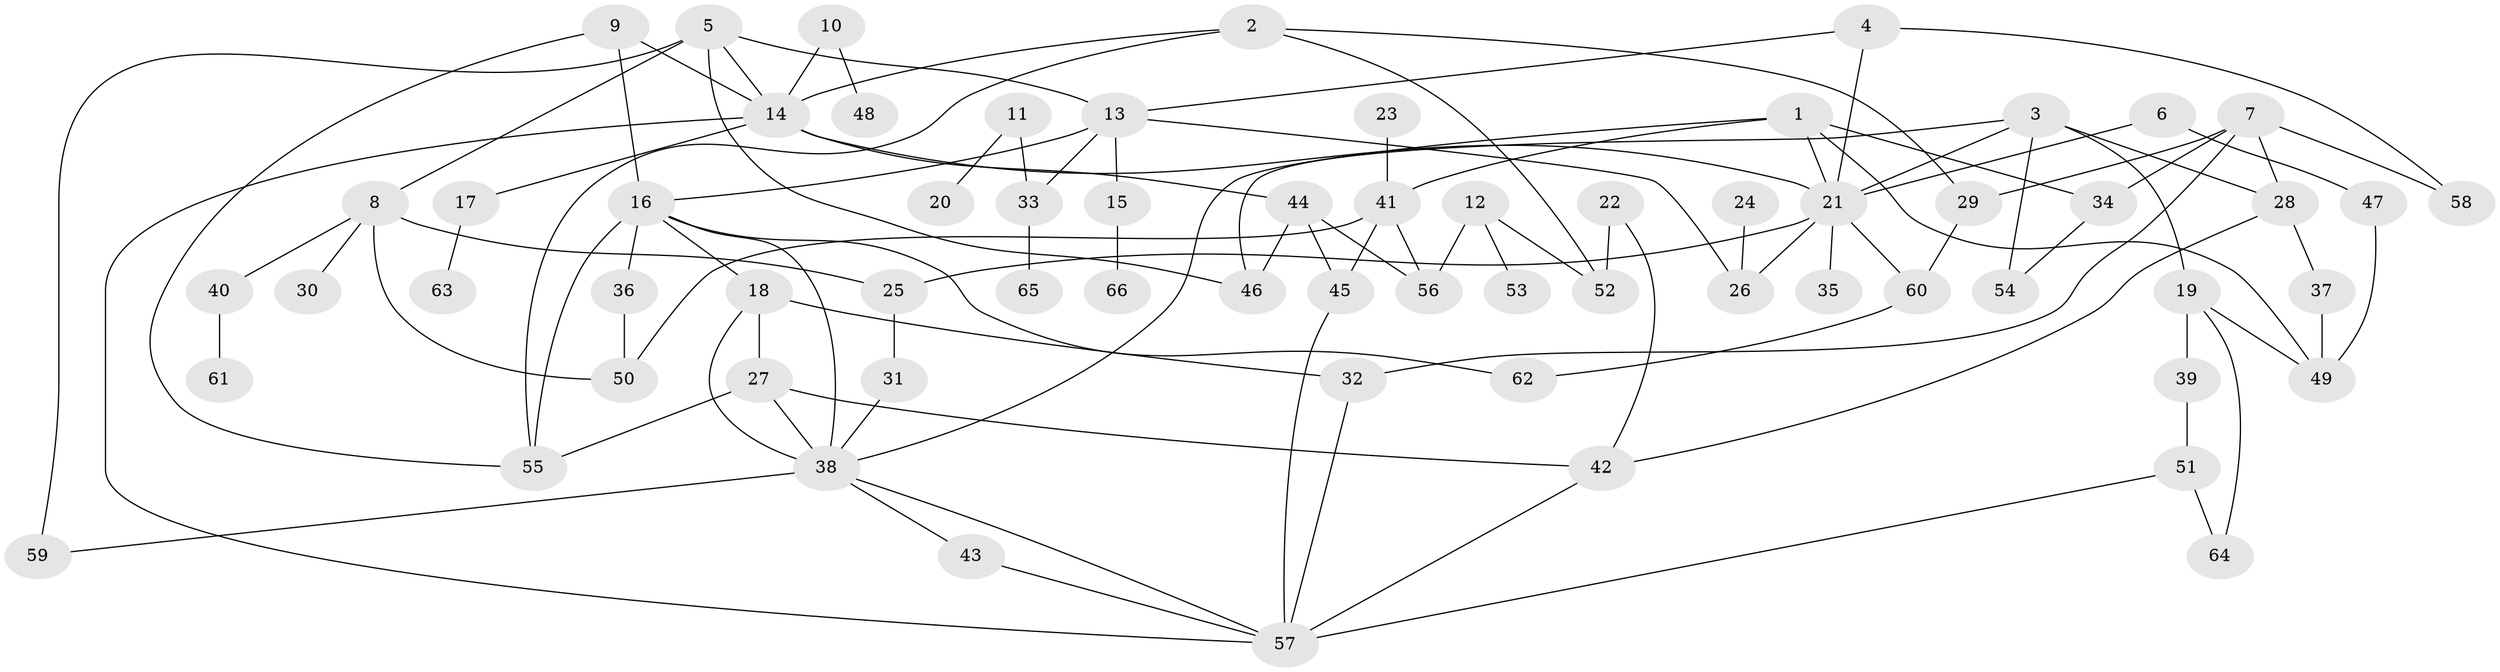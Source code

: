 // original degree distribution, {4: 0.09848484848484848, 9: 0.015151515151515152, 11: 0.007575757575757576, 5: 0.06060606060606061, 6: 0.007575757575757576, 7: 0.015151515151515152, 3: 0.2196969696969697, 1: 0.2727272727272727, 2: 0.30303030303030304}
// Generated by graph-tools (version 1.1) at 2025/36/03/04/25 23:36:00]
// undirected, 66 vertices, 103 edges
graph export_dot {
  node [color=gray90,style=filled];
  1;
  2;
  3;
  4;
  5;
  6;
  7;
  8;
  9;
  10;
  11;
  12;
  13;
  14;
  15;
  16;
  17;
  18;
  19;
  20;
  21;
  22;
  23;
  24;
  25;
  26;
  27;
  28;
  29;
  30;
  31;
  32;
  33;
  34;
  35;
  36;
  37;
  38;
  39;
  40;
  41;
  42;
  43;
  44;
  45;
  46;
  47;
  48;
  49;
  50;
  51;
  52;
  53;
  54;
  55;
  56;
  57;
  58;
  59;
  60;
  61;
  62;
  63;
  64;
  65;
  66;
  1 -- 21 [weight=1.0];
  1 -- 34 [weight=1.0];
  1 -- 38 [weight=1.0];
  1 -- 41 [weight=1.0];
  1 -- 49 [weight=1.0];
  2 -- 14 [weight=1.0];
  2 -- 29 [weight=1.0];
  2 -- 52 [weight=1.0];
  2 -- 55 [weight=1.0];
  3 -- 19 [weight=1.0];
  3 -- 21 [weight=1.0];
  3 -- 28 [weight=1.0];
  3 -- 46 [weight=1.0];
  3 -- 54 [weight=1.0];
  4 -- 13 [weight=1.0];
  4 -- 21 [weight=1.0];
  4 -- 58 [weight=1.0];
  5 -- 8 [weight=1.0];
  5 -- 13 [weight=1.0];
  5 -- 14 [weight=1.0];
  5 -- 46 [weight=1.0];
  5 -- 59 [weight=1.0];
  6 -- 21 [weight=1.0];
  6 -- 47 [weight=2.0];
  7 -- 28 [weight=1.0];
  7 -- 29 [weight=1.0];
  7 -- 32 [weight=1.0];
  7 -- 34 [weight=1.0];
  7 -- 58 [weight=1.0];
  8 -- 25 [weight=1.0];
  8 -- 30 [weight=1.0];
  8 -- 40 [weight=1.0];
  8 -- 50 [weight=1.0];
  9 -- 14 [weight=1.0];
  9 -- 16 [weight=1.0];
  9 -- 55 [weight=1.0];
  10 -- 14 [weight=1.0];
  10 -- 48 [weight=1.0];
  11 -- 20 [weight=1.0];
  11 -- 33 [weight=1.0];
  12 -- 52 [weight=1.0];
  12 -- 53 [weight=1.0];
  12 -- 56 [weight=1.0];
  13 -- 15 [weight=1.0];
  13 -- 16 [weight=1.0];
  13 -- 26 [weight=1.0];
  13 -- 33 [weight=1.0];
  14 -- 17 [weight=1.0];
  14 -- 21 [weight=1.0];
  14 -- 44 [weight=1.0];
  14 -- 57 [weight=1.0];
  15 -- 66 [weight=1.0];
  16 -- 18 [weight=1.0];
  16 -- 36 [weight=1.0];
  16 -- 38 [weight=2.0];
  16 -- 55 [weight=1.0];
  16 -- 62 [weight=1.0];
  17 -- 63 [weight=1.0];
  18 -- 27 [weight=1.0];
  18 -- 32 [weight=1.0];
  18 -- 38 [weight=1.0];
  19 -- 39 [weight=1.0];
  19 -- 49 [weight=1.0];
  19 -- 64 [weight=1.0];
  21 -- 25 [weight=1.0];
  21 -- 26 [weight=1.0];
  21 -- 35 [weight=1.0];
  21 -- 60 [weight=1.0];
  22 -- 42 [weight=1.0];
  22 -- 52 [weight=1.0];
  23 -- 41 [weight=1.0];
  24 -- 26 [weight=1.0];
  25 -- 31 [weight=1.0];
  27 -- 38 [weight=1.0];
  27 -- 42 [weight=1.0];
  27 -- 55 [weight=1.0];
  28 -- 37 [weight=2.0];
  28 -- 42 [weight=1.0];
  29 -- 60 [weight=1.0];
  31 -- 38 [weight=1.0];
  32 -- 57 [weight=1.0];
  33 -- 65 [weight=1.0];
  34 -- 54 [weight=1.0];
  36 -- 50 [weight=1.0];
  37 -- 49 [weight=1.0];
  38 -- 43 [weight=1.0];
  38 -- 57 [weight=1.0];
  38 -- 59 [weight=1.0];
  39 -- 51 [weight=1.0];
  40 -- 61 [weight=1.0];
  41 -- 45 [weight=1.0];
  41 -- 50 [weight=1.0];
  41 -- 56 [weight=1.0];
  42 -- 57 [weight=1.0];
  43 -- 57 [weight=1.0];
  44 -- 45 [weight=1.0];
  44 -- 46 [weight=1.0];
  44 -- 56 [weight=1.0];
  45 -- 57 [weight=1.0];
  47 -- 49 [weight=1.0];
  51 -- 57 [weight=1.0];
  51 -- 64 [weight=1.0];
  60 -- 62 [weight=1.0];
}
